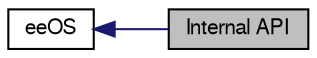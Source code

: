digraph structs
{
  edge [fontname="FreeSans",fontsize="10",labelfontname="FreeSans",labelfontsize="10"];
  node [fontname="FreeSans",fontsize="10",shape=record];
  rankdir=LR;
  Node1 [label="eeOS",height=0.2,width=0.4,color="black", fillcolor="white", style="filled",URL="$group__group__os.html",tooltip="eeOS is a Embedded Event-driven Operating System. This page contains all the documentation related to..."];
  Node0 [label="Internal API",height=0.2,width=0.4,color="black", fillcolor="grey75", style="filled" fontcolor="black"];
  Node1->Node0 [shape=plaintext, color="midnightblue", dir="back", style="solid"];
}
